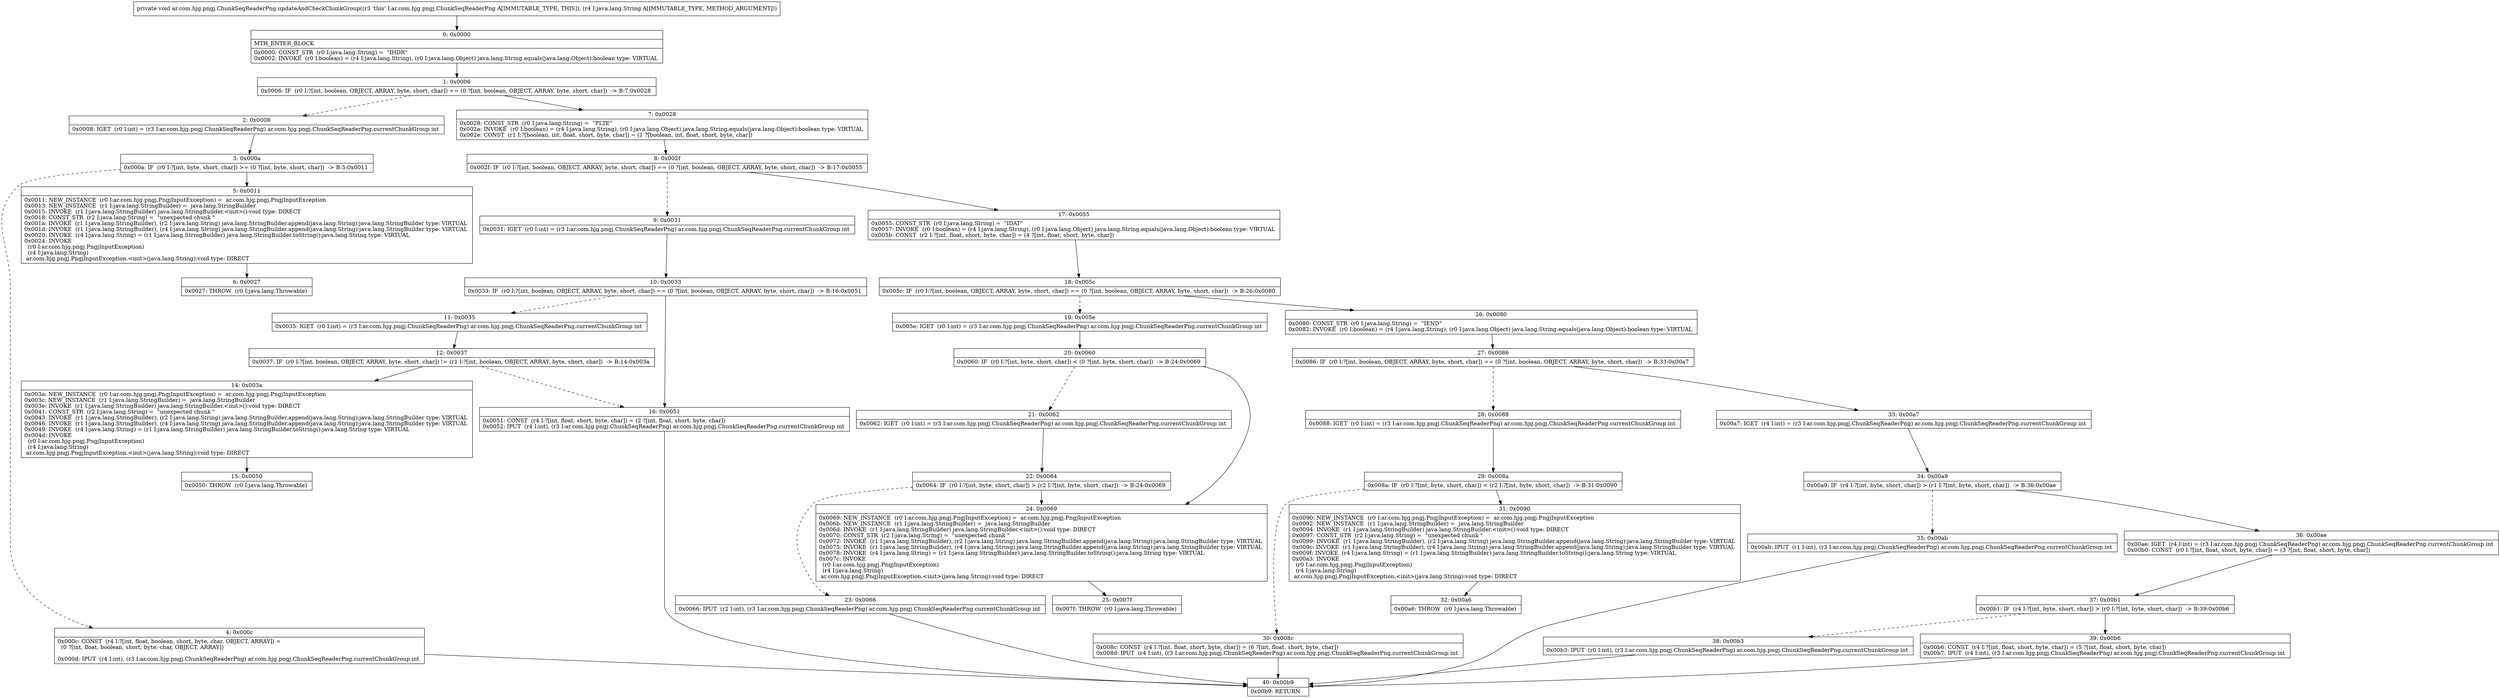 digraph "CFG forar.com.hjg.pngj.ChunkSeqReaderPng.updateAndCheckChunkGroup(Ljava\/lang\/String;)V" {
Node_0 [shape=record,label="{0\:\ 0x0000|MTH_ENTER_BLOCK\l|0x0000: CONST_STR  (r0 I:java.lang.String) =  \"IHDR\" \l0x0002: INVOKE  (r0 I:boolean) = (r4 I:java.lang.String), (r0 I:java.lang.Object) java.lang.String.equals(java.lang.Object):boolean type: VIRTUAL \l}"];
Node_1 [shape=record,label="{1\:\ 0x0006|0x0006: IF  (r0 I:?[int, boolean, OBJECT, ARRAY, byte, short, char]) == (0 ?[int, boolean, OBJECT, ARRAY, byte, short, char])  \-\> B:7:0x0028 \l}"];
Node_2 [shape=record,label="{2\:\ 0x0008|0x0008: IGET  (r0 I:int) = (r3 I:ar.com.hjg.pngj.ChunkSeqReaderPng) ar.com.hjg.pngj.ChunkSeqReaderPng.currentChunkGroup int \l}"];
Node_3 [shape=record,label="{3\:\ 0x000a|0x000a: IF  (r0 I:?[int, byte, short, char]) \>= (0 ?[int, byte, short, char])  \-\> B:5:0x0011 \l}"];
Node_4 [shape=record,label="{4\:\ 0x000c|0x000c: CONST  (r4 I:?[int, float, boolean, short, byte, char, OBJECT, ARRAY]) = \l  (0 ?[int, float, boolean, short, byte, char, OBJECT, ARRAY])\l \l0x000d: IPUT  (r4 I:int), (r3 I:ar.com.hjg.pngj.ChunkSeqReaderPng) ar.com.hjg.pngj.ChunkSeqReaderPng.currentChunkGroup int \l}"];
Node_5 [shape=record,label="{5\:\ 0x0011|0x0011: NEW_INSTANCE  (r0 I:ar.com.hjg.pngj.PngjInputException) =  ar.com.hjg.pngj.PngjInputException \l0x0013: NEW_INSTANCE  (r1 I:java.lang.StringBuilder) =  java.lang.StringBuilder \l0x0015: INVOKE  (r1 I:java.lang.StringBuilder) java.lang.StringBuilder.\<init\>():void type: DIRECT \l0x0018: CONST_STR  (r2 I:java.lang.String) =  \"unexpected chunk \" \l0x001a: INVOKE  (r1 I:java.lang.StringBuilder), (r2 I:java.lang.String) java.lang.StringBuilder.append(java.lang.String):java.lang.StringBuilder type: VIRTUAL \l0x001d: INVOKE  (r1 I:java.lang.StringBuilder), (r4 I:java.lang.String) java.lang.StringBuilder.append(java.lang.String):java.lang.StringBuilder type: VIRTUAL \l0x0020: INVOKE  (r4 I:java.lang.String) = (r1 I:java.lang.StringBuilder) java.lang.StringBuilder.toString():java.lang.String type: VIRTUAL \l0x0024: INVOKE  \l  (r0 I:ar.com.hjg.pngj.PngjInputException)\l  (r4 I:java.lang.String)\l ar.com.hjg.pngj.PngjInputException.\<init\>(java.lang.String):void type: DIRECT \l}"];
Node_6 [shape=record,label="{6\:\ 0x0027|0x0027: THROW  (r0 I:java.lang.Throwable) \l}"];
Node_7 [shape=record,label="{7\:\ 0x0028|0x0028: CONST_STR  (r0 I:java.lang.String) =  \"PLTE\" \l0x002a: INVOKE  (r0 I:boolean) = (r4 I:java.lang.String), (r0 I:java.lang.Object) java.lang.String.equals(java.lang.Object):boolean type: VIRTUAL \l0x002e: CONST  (r1 I:?[boolean, int, float, short, byte, char]) = (1 ?[boolean, int, float, short, byte, char]) \l}"];
Node_8 [shape=record,label="{8\:\ 0x002f|0x002f: IF  (r0 I:?[int, boolean, OBJECT, ARRAY, byte, short, char]) == (0 ?[int, boolean, OBJECT, ARRAY, byte, short, char])  \-\> B:17:0x0055 \l}"];
Node_9 [shape=record,label="{9\:\ 0x0031|0x0031: IGET  (r0 I:int) = (r3 I:ar.com.hjg.pngj.ChunkSeqReaderPng) ar.com.hjg.pngj.ChunkSeqReaderPng.currentChunkGroup int \l}"];
Node_10 [shape=record,label="{10\:\ 0x0033|0x0033: IF  (r0 I:?[int, boolean, OBJECT, ARRAY, byte, short, char]) == (0 ?[int, boolean, OBJECT, ARRAY, byte, short, char])  \-\> B:16:0x0051 \l}"];
Node_11 [shape=record,label="{11\:\ 0x0035|0x0035: IGET  (r0 I:int) = (r3 I:ar.com.hjg.pngj.ChunkSeqReaderPng) ar.com.hjg.pngj.ChunkSeqReaderPng.currentChunkGroup int \l}"];
Node_12 [shape=record,label="{12\:\ 0x0037|0x0037: IF  (r0 I:?[int, boolean, OBJECT, ARRAY, byte, short, char]) != (r1 I:?[int, boolean, OBJECT, ARRAY, byte, short, char])  \-\> B:14:0x003a \l}"];
Node_14 [shape=record,label="{14\:\ 0x003a|0x003a: NEW_INSTANCE  (r0 I:ar.com.hjg.pngj.PngjInputException) =  ar.com.hjg.pngj.PngjInputException \l0x003c: NEW_INSTANCE  (r1 I:java.lang.StringBuilder) =  java.lang.StringBuilder \l0x003e: INVOKE  (r1 I:java.lang.StringBuilder) java.lang.StringBuilder.\<init\>():void type: DIRECT \l0x0041: CONST_STR  (r2 I:java.lang.String) =  \"unexpected chunk \" \l0x0043: INVOKE  (r1 I:java.lang.StringBuilder), (r2 I:java.lang.String) java.lang.StringBuilder.append(java.lang.String):java.lang.StringBuilder type: VIRTUAL \l0x0046: INVOKE  (r1 I:java.lang.StringBuilder), (r4 I:java.lang.String) java.lang.StringBuilder.append(java.lang.String):java.lang.StringBuilder type: VIRTUAL \l0x0049: INVOKE  (r4 I:java.lang.String) = (r1 I:java.lang.StringBuilder) java.lang.StringBuilder.toString():java.lang.String type: VIRTUAL \l0x004d: INVOKE  \l  (r0 I:ar.com.hjg.pngj.PngjInputException)\l  (r4 I:java.lang.String)\l ar.com.hjg.pngj.PngjInputException.\<init\>(java.lang.String):void type: DIRECT \l}"];
Node_15 [shape=record,label="{15\:\ 0x0050|0x0050: THROW  (r0 I:java.lang.Throwable) \l}"];
Node_16 [shape=record,label="{16\:\ 0x0051|0x0051: CONST  (r4 I:?[int, float, short, byte, char]) = (2 ?[int, float, short, byte, char]) \l0x0052: IPUT  (r4 I:int), (r3 I:ar.com.hjg.pngj.ChunkSeqReaderPng) ar.com.hjg.pngj.ChunkSeqReaderPng.currentChunkGroup int \l}"];
Node_17 [shape=record,label="{17\:\ 0x0055|0x0055: CONST_STR  (r0 I:java.lang.String) =  \"IDAT\" \l0x0057: INVOKE  (r0 I:boolean) = (r4 I:java.lang.String), (r0 I:java.lang.Object) java.lang.String.equals(java.lang.Object):boolean type: VIRTUAL \l0x005b: CONST  (r2 I:?[int, float, short, byte, char]) = (4 ?[int, float, short, byte, char]) \l}"];
Node_18 [shape=record,label="{18\:\ 0x005c|0x005c: IF  (r0 I:?[int, boolean, OBJECT, ARRAY, byte, short, char]) == (0 ?[int, boolean, OBJECT, ARRAY, byte, short, char])  \-\> B:26:0x0080 \l}"];
Node_19 [shape=record,label="{19\:\ 0x005e|0x005e: IGET  (r0 I:int) = (r3 I:ar.com.hjg.pngj.ChunkSeqReaderPng) ar.com.hjg.pngj.ChunkSeqReaderPng.currentChunkGroup int \l}"];
Node_20 [shape=record,label="{20\:\ 0x0060|0x0060: IF  (r0 I:?[int, byte, short, char]) \< (0 ?[int, byte, short, char])  \-\> B:24:0x0069 \l}"];
Node_21 [shape=record,label="{21\:\ 0x0062|0x0062: IGET  (r0 I:int) = (r3 I:ar.com.hjg.pngj.ChunkSeqReaderPng) ar.com.hjg.pngj.ChunkSeqReaderPng.currentChunkGroup int \l}"];
Node_22 [shape=record,label="{22\:\ 0x0064|0x0064: IF  (r0 I:?[int, byte, short, char]) \> (r2 I:?[int, byte, short, char])  \-\> B:24:0x0069 \l}"];
Node_23 [shape=record,label="{23\:\ 0x0066|0x0066: IPUT  (r2 I:int), (r3 I:ar.com.hjg.pngj.ChunkSeqReaderPng) ar.com.hjg.pngj.ChunkSeqReaderPng.currentChunkGroup int \l}"];
Node_24 [shape=record,label="{24\:\ 0x0069|0x0069: NEW_INSTANCE  (r0 I:ar.com.hjg.pngj.PngjInputException) =  ar.com.hjg.pngj.PngjInputException \l0x006b: NEW_INSTANCE  (r1 I:java.lang.StringBuilder) =  java.lang.StringBuilder \l0x006d: INVOKE  (r1 I:java.lang.StringBuilder) java.lang.StringBuilder.\<init\>():void type: DIRECT \l0x0070: CONST_STR  (r2 I:java.lang.String) =  \"unexpected chunk \" \l0x0072: INVOKE  (r1 I:java.lang.StringBuilder), (r2 I:java.lang.String) java.lang.StringBuilder.append(java.lang.String):java.lang.StringBuilder type: VIRTUAL \l0x0075: INVOKE  (r1 I:java.lang.StringBuilder), (r4 I:java.lang.String) java.lang.StringBuilder.append(java.lang.String):java.lang.StringBuilder type: VIRTUAL \l0x0078: INVOKE  (r4 I:java.lang.String) = (r1 I:java.lang.StringBuilder) java.lang.StringBuilder.toString():java.lang.String type: VIRTUAL \l0x007c: INVOKE  \l  (r0 I:ar.com.hjg.pngj.PngjInputException)\l  (r4 I:java.lang.String)\l ar.com.hjg.pngj.PngjInputException.\<init\>(java.lang.String):void type: DIRECT \l}"];
Node_25 [shape=record,label="{25\:\ 0x007f|0x007f: THROW  (r0 I:java.lang.Throwable) \l}"];
Node_26 [shape=record,label="{26\:\ 0x0080|0x0080: CONST_STR  (r0 I:java.lang.String) =  \"IEND\" \l0x0082: INVOKE  (r0 I:boolean) = (r4 I:java.lang.String), (r0 I:java.lang.Object) java.lang.String.equals(java.lang.Object):boolean type: VIRTUAL \l}"];
Node_27 [shape=record,label="{27\:\ 0x0086|0x0086: IF  (r0 I:?[int, boolean, OBJECT, ARRAY, byte, short, char]) == (0 ?[int, boolean, OBJECT, ARRAY, byte, short, char])  \-\> B:33:0x00a7 \l}"];
Node_28 [shape=record,label="{28\:\ 0x0088|0x0088: IGET  (r0 I:int) = (r3 I:ar.com.hjg.pngj.ChunkSeqReaderPng) ar.com.hjg.pngj.ChunkSeqReaderPng.currentChunkGroup int \l}"];
Node_29 [shape=record,label="{29\:\ 0x008a|0x008a: IF  (r0 I:?[int, byte, short, char]) \< (r2 I:?[int, byte, short, char])  \-\> B:31:0x0090 \l}"];
Node_30 [shape=record,label="{30\:\ 0x008c|0x008c: CONST  (r4 I:?[int, float, short, byte, char]) = (6 ?[int, float, short, byte, char]) \l0x008d: IPUT  (r4 I:int), (r3 I:ar.com.hjg.pngj.ChunkSeqReaderPng) ar.com.hjg.pngj.ChunkSeqReaderPng.currentChunkGroup int \l}"];
Node_31 [shape=record,label="{31\:\ 0x0090|0x0090: NEW_INSTANCE  (r0 I:ar.com.hjg.pngj.PngjInputException) =  ar.com.hjg.pngj.PngjInputException \l0x0092: NEW_INSTANCE  (r1 I:java.lang.StringBuilder) =  java.lang.StringBuilder \l0x0094: INVOKE  (r1 I:java.lang.StringBuilder) java.lang.StringBuilder.\<init\>():void type: DIRECT \l0x0097: CONST_STR  (r2 I:java.lang.String) =  \"unexpected chunk \" \l0x0099: INVOKE  (r1 I:java.lang.StringBuilder), (r2 I:java.lang.String) java.lang.StringBuilder.append(java.lang.String):java.lang.StringBuilder type: VIRTUAL \l0x009c: INVOKE  (r1 I:java.lang.StringBuilder), (r4 I:java.lang.String) java.lang.StringBuilder.append(java.lang.String):java.lang.StringBuilder type: VIRTUAL \l0x009f: INVOKE  (r4 I:java.lang.String) = (r1 I:java.lang.StringBuilder) java.lang.StringBuilder.toString():java.lang.String type: VIRTUAL \l0x00a3: INVOKE  \l  (r0 I:ar.com.hjg.pngj.PngjInputException)\l  (r4 I:java.lang.String)\l ar.com.hjg.pngj.PngjInputException.\<init\>(java.lang.String):void type: DIRECT \l}"];
Node_32 [shape=record,label="{32\:\ 0x00a6|0x00a6: THROW  (r0 I:java.lang.Throwable) \l}"];
Node_33 [shape=record,label="{33\:\ 0x00a7|0x00a7: IGET  (r4 I:int) = (r3 I:ar.com.hjg.pngj.ChunkSeqReaderPng) ar.com.hjg.pngj.ChunkSeqReaderPng.currentChunkGroup int \l}"];
Node_34 [shape=record,label="{34\:\ 0x00a9|0x00a9: IF  (r4 I:?[int, byte, short, char]) \> (r1 I:?[int, byte, short, char])  \-\> B:36:0x00ae \l}"];
Node_35 [shape=record,label="{35\:\ 0x00ab|0x00ab: IPUT  (r1 I:int), (r3 I:ar.com.hjg.pngj.ChunkSeqReaderPng) ar.com.hjg.pngj.ChunkSeqReaderPng.currentChunkGroup int \l}"];
Node_36 [shape=record,label="{36\:\ 0x00ae|0x00ae: IGET  (r4 I:int) = (r3 I:ar.com.hjg.pngj.ChunkSeqReaderPng) ar.com.hjg.pngj.ChunkSeqReaderPng.currentChunkGroup int \l0x00b0: CONST  (r0 I:?[int, float, short, byte, char]) = (3 ?[int, float, short, byte, char]) \l}"];
Node_37 [shape=record,label="{37\:\ 0x00b1|0x00b1: IF  (r4 I:?[int, byte, short, char]) \> (r0 I:?[int, byte, short, char])  \-\> B:39:0x00b6 \l}"];
Node_38 [shape=record,label="{38\:\ 0x00b3|0x00b3: IPUT  (r0 I:int), (r3 I:ar.com.hjg.pngj.ChunkSeqReaderPng) ar.com.hjg.pngj.ChunkSeqReaderPng.currentChunkGroup int \l}"];
Node_39 [shape=record,label="{39\:\ 0x00b6|0x00b6: CONST  (r4 I:?[int, float, short, byte, char]) = (5 ?[int, float, short, byte, char]) \l0x00b7: IPUT  (r4 I:int), (r3 I:ar.com.hjg.pngj.ChunkSeqReaderPng) ar.com.hjg.pngj.ChunkSeqReaderPng.currentChunkGroup int \l}"];
Node_40 [shape=record,label="{40\:\ 0x00b9|0x00b9: RETURN   \l}"];
MethodNode[shape=record,label="{private void ar.com.hjg.pngj.ChunkSeqReaderPng.updateAndCheckChunkGroup((r3 'this' I:ar.com.hjg.pngj.ChunkSeqReaderPng A[IMMUTABLE_TYPE, THIS]), (r4 I:java.lang.String A[IMMUTABLE_TYPE, METHOD_ARGUMENT])) }"];
MethodNode -> Node_0;
Node_0 -> Node_1;
Node_1 -> Node_2[style=dashed];
Node_1 -> Node_7;
Node_2 -> Node_3;
Node_3 -> Node_4[style=dashed];
Node_3 -> Node_5;
Node_4 -> Node_40;
Node_5 -> Node_6;
Node_7 -> Node_8;
Node_8 -> Node_9[style=dashed];
Node_8 -> Node_17;
Node_9 -> Node_10;
Node_10 -> Node_11[style=dashed];
Node_10 -> Node_16;
Node_11 -> Node_12;
Node_12 -> Node_14;
Node_12 -> Node_16[style=dashed];
Node_14 -> Node_15;
Node_16 -> Node_40;
Node_17 -> Node_18;
Node_18 -> Node_19[style=dashed];
Node_18 -> Node_26;
Node_19 -> Node_20;
Node_20 -> Node_21[style=dashed];
Node_20 -> Node_24;
Node_21 -> Node_22;
Node_22 -> Node_23[style=dashed];
Node_22 -> Node_24;
Node_23 -> Node_40;
Node_24 -> Node_25;
Node_26 -> Node_27;
Node_27 -> Node_28[style=dashed];
Node_27 -> Node_33;
Node_28 -> Node_29;
Node_29 -> Node_30[style=dashed];
Node_29 -> Node_31;
Node_30 -> Node_40;
Node_31 -> Node_32;
Node_33 -> Node_34;
Node_34 -> Node_35[style=dashed];
Node_34 -> Node_36;
Node_35 -> Node_40;
Node_36 -> Node_37;
Node_37 -> Node_38[style=dashed];
Node_37 -> Node_39;
Node_38 -> Node_40;
Node_39 -> Node_40;
}

